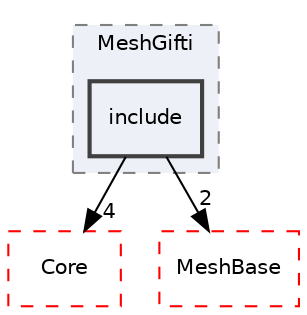 digraph "include"
{
 // LATEX_PDF_SIZE
  edge [fontname="Helvetica",fontsize="10",labelfontname="Helvetica",labelfontsize="10"];
  node [fontname="Helvetica",fontsize="10",shape=record];
  compound=true
  subgraph clusterdir_4f58a9fac64b2895bc384c6d5a8ed5df {
    graph [ bgcolor="#edf0f7", pencolor="grey50", style="filled,dashed,", label="MeshGifti", fontname="Helvetica", fontsize="10", URL="dir_4f58a9fac64b2895bc384c6d5a8ed5df.html"]
  dir_958ba5b71743c0c28e381e8bfbefae41 [shape=box, label="include", style="filled,bold,", fillcolor="#edf0f7", color="grey25", URL="dir_958ba5b71743c0c28e381e8bfbefae41.html"];
  }
  dir_cac7f9cecb9aa42a0bd05452dddd8a21 [shape=box, label="Core", style="dashed,", fillcolor="#edf0f7", color="red", URL="dir_cac7f9cecb9aa42a0bd05452dddd8a21.html"];
  dir_ed747c199e74b08368b2744f35933cef [shape=box, label="MeshBase", style="dashed,", fillcolor="#edf0f7", color="red", URL="dir_ed747c199e74b08368b2744f35933cef.html"];
  dir_958ba5b71743c0c28e381e8bfbefae41->dir_cac7f9cecb9aa42a0bd05452dddd8a21 [headlabel="4", labeldistance=1.5 headhref="dir_000128_000014.html"];
  dir_958ba5b71743c0c28e381e8bfbefae41->dir_ed747c199e74b08368b2744f35933cef [headlabel="2", labeldistance=1.5 headhref="dir_000128_000194.html"];
}
